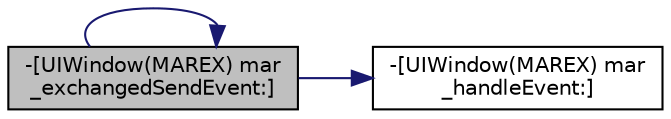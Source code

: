 digraph "-[UIWindow(MAREX) mar_exchangedSendEvent:]"
{
  edge [fontname="Helvetica",fontsize="10",labelfontname="Helvetica",labelfontsize="10"];
  node [fontname="Helvetica",fontsize="10",shape=record];
  rankdir="LR";
  Node4 [label="-[UIWindow(MAREX) mar\l_exchangedSendEvent:]",height=0.2,width=0.4,color="black", fillcolor="grey75", style="filled", fontcolor="black"];
  Node4 -> Node5 [color="midnightblue",fontsize="10",style="solid",fontname="Helvetica"];
  Node5 [label="-[UIWindow(MAREX) mar\l_handleEvent:]",height=0.2,width=0.4,color="black", fillcolor="white", style="filled",URL="$category_u_i_window_07_m_a_r_e_x_08.html#a642e9bf0cf8413f06039a37dc18e1f0f"];
  Node4 -> Node4 [color="midnightblue",fontsize="10",style="solid",fontname="Helvetica"];
}

